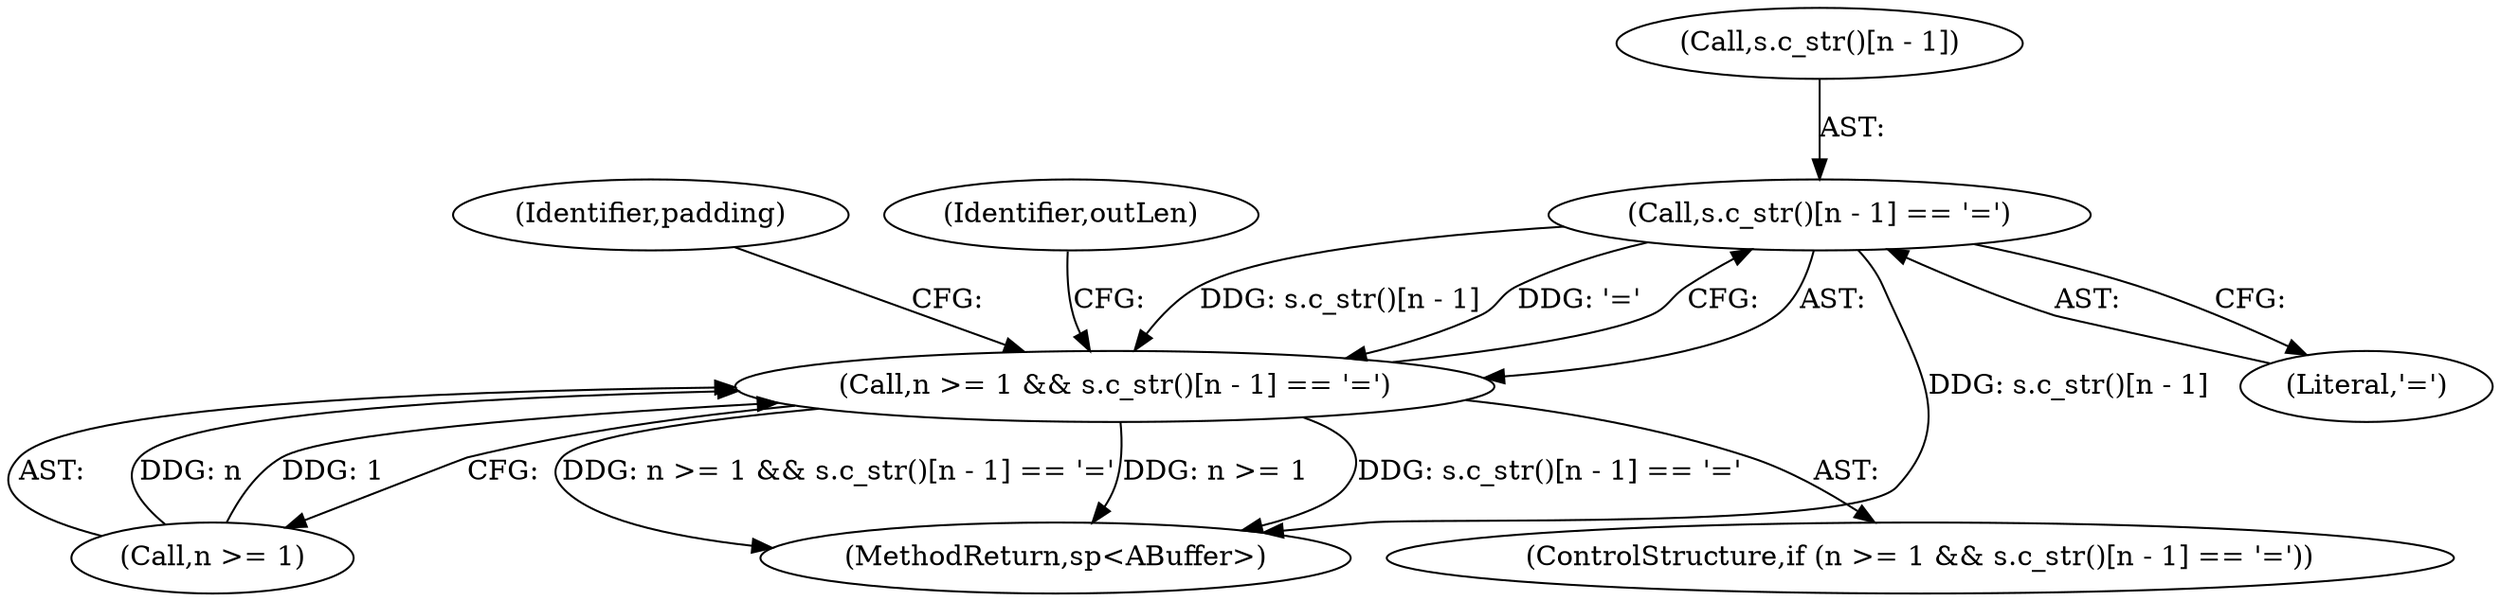digraph "0_Android_552a3b5df2a6876d10da20f72e4cc0d44ac2c790@array" {
"1000125" [label="(Call,s.c_str()[n - 1] == '=')"];
"1000121" [label="(Call,n >= 1 && s.c_str()[n - 1] == '=')"];
"1000374" [label="(MethodReturn,sp<ABuffer>)"];
"1000125" [label="(Call,s.c_str()[n - 1] == '=')"];
"1000134" [label="(Identifier,padding)"];
"1000121" [label="(Call,n >= 1 && s.c_str()[n - 1] == '=')"];
"1000122" [label="(Call,n >= 1)"];
"1000170" [label="(Identifier,outLen)"];
"1000126" [label="(Call,s.c_str()[n - 1])"];
"1000131" [label="(Literal,'=')"];
"1000120" [label="(ControlStructure,if (n >= 1 && s.c_str()[n - 1] == '='))"];
"1000125" -> "1000121"  [label="AST: "];
"1000125" -> "1000131"  [label="CFG: "];
"1000126" -> "1000125"  [label="AST: "];
"1000131" -> "1000125"  [label="AST: "];
"1000121" -> "1000125"  [label="CFG: "];
"1000125" -> "1000374"  [label="DDG: s.c_str()[n - 1]"];
"1000125" -> "1000121"  [label="DDG: s.c_str()[n - 1]"];
"1000125" -> "1000121"  [label="DDG: '='"];
"1000121" -> "1000120"  [label="AST: "];
"1000121" -> "1000122"  [label="CFG: "];
"1000122" -> "1000121"  [label="AST: "];
"1000134" -> "1000121"  [label="CFG: "];
"1000170" -> "1000121"  [label="CFG: "];
"1000121" -> "1000374"  [label="DDG: s.c_str()[n - 1] == '='"];
"1000121" -> "1000374"  [label="DDG: n >= 1 && s.c_str()[n - 1] == '='"];
"1000121" -> "1000374"  [label="DDG: n >= 1"];
"1000122" -> "1000121"  [label="DDG: n"];
"1000122" -> "1000121"  [label="DDG: 1"];
}
